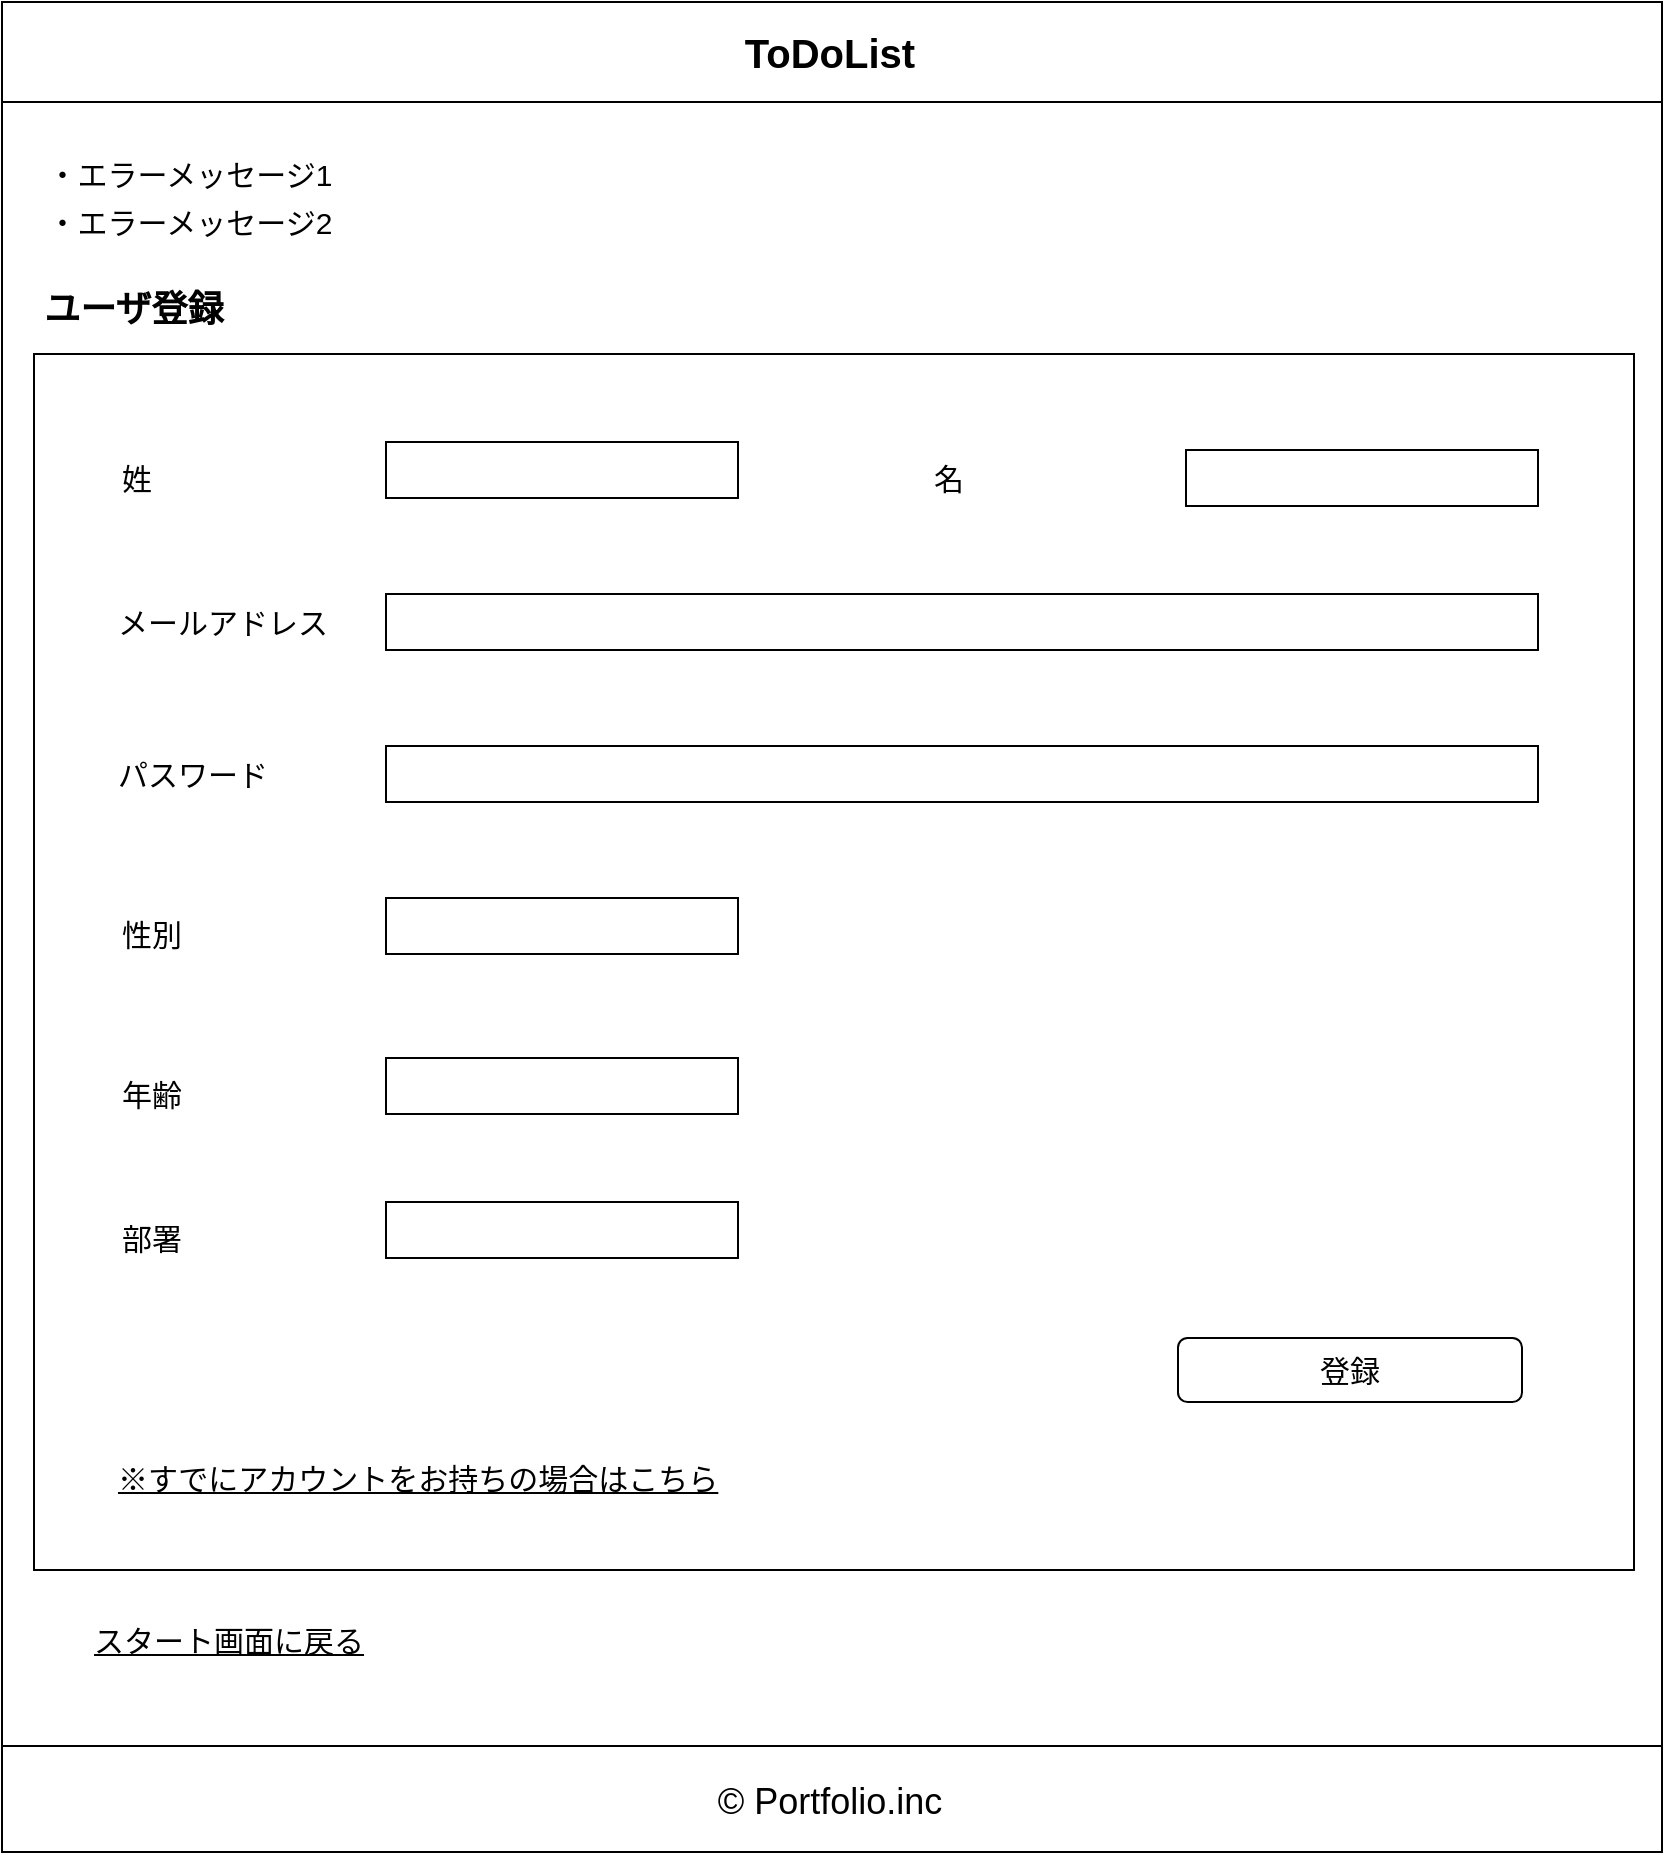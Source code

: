 <mxfile version="13.9.9" type="device"><diagram id="lAW5gfvQpGq91mGYDGwt" name="ページ1"><mxGraphModel dx="1217" dy="1932" grid="1" gridSize="4" guides="1" tooltips="1" connect="1" arrows="1" fold="1" page="1" pageScale="1" pageWidth="827" pageHeight="1169" math="0" shadow="0"><root><mxCell id="0"/><mxCell id="1" parent="0"/><mxCell id="tP_qFb6u1pj_dAxfEfU8-1" value="" style="rounded=0;whiteSpace=wrap;html=1;" parent="1" vertex="1"><mxGeometry y="-44" width="830" height="908" as="geometry"/></mxCell><mxCell id="tP_qFb6u1pj_dAxfEfU8-2" value="" style="rounded=0;whiteSpace=wrap;html=1;" parent="1" vertex="1"><mxGeometry y="-48" width="830" height="50" as="geometry"/></mxCell><mxCell id="tP_qFb6u1pj_dAxfEfU8-3" value="&lt;b&gt;&lt;font style=&quot;font-size: 20px&quot;&gt;ToDoList&lt;/font&gt;&lt;/b&gt;" style="text;html=1;strokeColor=none;fillColor=none;align=center;verticalAlign=middle;whiteSpace=wrap;rounded=0;strokeWidth=4;" parent="1" vertex="1"><mxGeometry x="334" y="-38" width="160" height="30" as="geometry"/></mxCell><mxCell id="tP_qFb6u1pj_dAxfEfU8-8" value="" style="rounded=0;whiteSpace=wrap;html=1;" parent="1" vertex="1"><mxGeometry y="824" width="830" height="53" as="geometry"/></mxCell><mxCell id="tP_qFb6u1pj_dAxfEfU8-9" value="&lt;font style=&quot;font-size: 18px&quot;&gt;© Portfolio.inc&lt;/font&gt;" style="text;html=1;strokeColor=none;fillColor=none;align=center;verticalAlign=middle;whiteSpace=wrap;rounded=0;fontSize=20;" parent="1" vertex="1"><mxGeometry x="298" y="840.5" width="232" height="20" as="geometry"/></mxCell><mxCell id="249utH4H3VEhiZY-PdCE-1" value="" style="rounded=0;whiteSpace=wrap;html=1;" parent="1" vertex="1"><mxGeometry x="16" y="128" width="800" height="608" as="geometry"/></mxCell><mxCell id="249utH4H3VEhiZY-PdCE-3" value="&lt;font size=&quot;1&quot;&gt;&lt;b style=&quot;font-size: 18px&quot;&gt;ユーザ登録&lt;/b&gt;&lt;/font&gt;" style="text;html=1;strokeColor=none;fillColor=none;align=center;verticalAlign=middle;whiteSpace=wrap;rounded=0;fontSize=17;" parent="1" vertex="1"><mxGeometry x="16" y="96" width="100" height="20" as="geometry"/></mxCell><mxCell id="249utH4H3VEhiZY-PdCE-5" value="姓" style="text;html=1;strokeColor=none;fillColor=none;align=left;verticalAlign=middle;whiteSpace=wrap;rounded=0;fontSize=15;" parent="1" vertex="1"><mxGeometry x="58" y="180" width="40" height="20" as="geometry"/></mxCell><mxCell id="249utH4H3VEhiZY-PdCE-6" value="" style="rounded=0;whiteSpace=wrap;html=1;fontSize=15;" parent="1" vertex="1"><mxGeometry x="192" y="172" width="176" height="28" as="geometry"/></mxCell><mxCell id="249utH4H3VEhiZY-PdCE-11" value="メールアドレス" style="text;html=1;strokeColor=none;fillColor=none;align=left;verticalAlign=middle;whiteSpace=wrap;rounded=0;fontSize=15;" parent="1" vertex="1"><mxGeometry x="56" y="252" width="128" height="20" as="geometry"/></mxCell><mxCell id="249utH4H3VEhiZY-PdCE-12" value="" style="rounded=0;whiteSpace=wrap;html=1;fontSize=15;" parent="1" vertex="1"><mxGeometry x="192" y="248" width="576" height="28" as="geometry"/></mxCell><mxCell id="249utH4H3VEhiZY-PdCE-16" value="名" style="text;html=1;strokeColor=none;fillColor=none;align=left;verticalAlign=middle;whiteSpace=wrap;rounded=0;fontSize=15;" parent="1" vertex="1"><mxGeometry x="464" y="180" width="40" height="20" as="geometry"/></mxCell><mxCell id="249utH4H3VEhiZY-PdCE-17" value="" style="rounded=0;whiteSpace=wrap;html=1;fontSize=15;" parent="1" vertex="1"><mxGeometry x="592" y="176" width="176" height="28" as="geometry"/></mxCell><mxCell id="249utH4H3VEhiZY-PdCE-19" value="" style="rounded=0;whiteSpace=wrap;html=1;fontSize=15;" parent="1" vertex="1"><mxGeometry x="192" y="324" width="576" height="28" as="geometry"/></mxCell><mxCell id="249utH4H3VEhiZY-PdCE-20" value="パスワード" style="text;html=1;strokeColor=none;fillColor=none;align=left;verticalAlign=middle;whiteSpace=wrap;rounded=0;fontSize=15;" parent="1" vertex="1"><mxGeometry x="56" y="328" width="128" height="20" as="geometry"/></mxCell><mxCell id="249utH4H3VEhiZY-PdCE-21" value="性別" style="text;html=1;strokeColor=none;fillColor=none;align=left;verticalAlign=middle;whiteSpace=wrap;rounded=0;fontSize=15;" parent="1" vertex="1"><mxGeometry x="58" y="408" width="40" height="20" as="geometry"/></mxCell><mxCell id="249utH4H3VEhiZY-PdCE-22" value="" style="rounded=0;whiteSpace=wrap;html=1;fontSize=15;" parent="1" vertex="1"><mxGeometry x="192" y="400" width="176" height="28" as="geometry"/></mxCell><mxCell id="249utH4H3VEhiZY-PdCE-23" value="年齢" style="text;html=1;strokeColor=none;fillColor=none;align=left;verticalAlign=middle;whiteSpace=wrap;rounded=0;fontSize=15;" parent="1" vertex="1"><mxGeometry x="58" y="488" width="40" height="20" as="geometry"/></mxCell><mxCell id="249utH4H3VEhiZY-PdCE-24" value="" style="rounded=0;whiteSpace=wrap;html=1;fontSize=15;" parent="1" vertex="1"><mxGeometry x="192" y="480" width="176" height="28" as="geometry"/></mxCell><mxCell id="249utH4H3VEhiZY-PdCE-25" value="部署" style="text;html=1;strokeColor=none;fillColor=none;align=left;verticalAlign=middle;whiteSpace=wrap;rounded=0;fontSize=15;" parent="1" vertex="1"><mxGeometry x="58" y="560" width="40" height="20" as="geometry"/></mxCell><mxCell id="249utH4H3VEhiZY-PdCE-26" value="" style="rounded=0;whiteSpace=wrap;html=1;fontSize=15;" parent="1" vertex="1"><mxGeometry x="192" y="552" width="176" height="28" as="geometry"/></mxCell><mxCell id="249utH4H3VEhiZY-PdCE-27" value="登録" style="rounded=1;whiteSpace=wrap;html=1;fontSize=15;align=center;" parent="1" vertex="1"><mxGeometry x="588" y="620" width="172" height="32" as="geometry"/></mxCell><mxCell id="249utH4H3VEhiZY-PdCE-28" value="・エラーメッセージ1" style="text;html=1;strokeColor=none;fillColor=none;align=center;verticalAlign=middle;whiteSpace=wrap;rounded=0;fontSize=15;" parent="1" vertex="1"><mxGeometry x="16" y="28" width="156" height="20" as="geometry"/></mxCell><mxCell id="249utH4H3VEhiZY-PdCE-29" value="・エラーメッセージ2" style="text;html=1;strokeColor=none;fillColor=none;align=center;verticalAlign=middle;whiteSpace=wrap;rounded=0;fontSize=15;" parent="1" vertex="1"><mxGeometry x="16" y="52" width="156" height="20" as="geometry"/></mxCell><mxCell id="249utH4H3VEhiZY-PdCE-30" value="※すでにアカウントをお持ちの場合はこちら" style="text;html=1;strokeColor=none;fillColor=none;align=left;verticalAlign=middle;whiteSpace=wrap;rounded=0;fontSize=15;fontStyle=4" parent="1" vertex="1"><mxGeometry x="56" y="680" width="376" height="20" as="geometry"/></mxCell><mxCell id="ERkbxo-ZdV1NW_7dBbPt-1" value="スタート画面に戻る" style="text;html=1;strokeColor=none;fillColor=none;align=left;verticalAlign=middle;whiteSpace=wrap;rounded=0;fontSize=15;fontStyle=4" vertex="1" parent="1"><mxGeometry x="44" y="761" width="376" height="20" as="geometry"/></mxCell></root></mxGraphModel></diagram></mxfile>